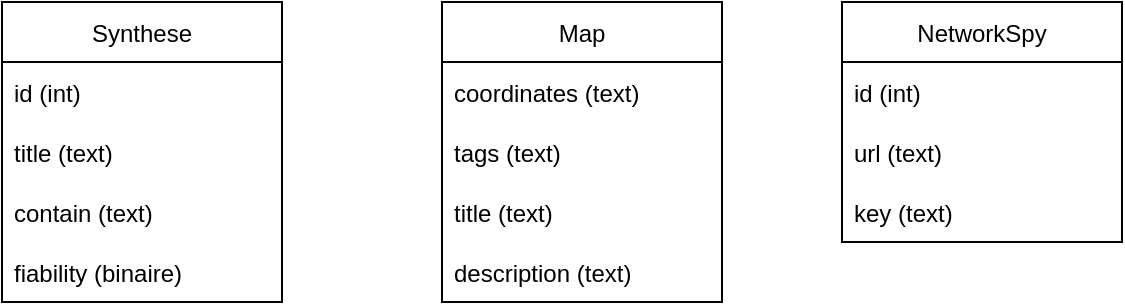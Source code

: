 <mxfile version="16.2.7" type="github">
  <diagram id="Salt5v5eWDhcBcDFuMUW" name="Page-1">
    <mxGraphModel dx="1422" dy="794" grid="1" gridSize="10" guides="1" tooltips="1" connect="1" arrows="1" fold="1" page="1" pageScale="1" pageWidth="827" pageHeight="1169" math="0" shadow="0">
      <root>
        <mxCell id="0" />
        <mxCell id="1" parent="0" />
        <mxCell id="NIx-1h7J8vUl_Qh3Dp3P-5" value="Synthese" style="swimlane;fontStyle=0;childLayout=stackLayout;horizontal=1;startSize=30;horizontalStack=0;resizeParent=1;resizeParentMax=0;resizeLast=0;collapsible=1;marginBottom=0;" vertex="1" parent="1">
          <mxGeometry x="100" y="80" width="140" height="150" as="geometry">
            <mxRectangle x="120" y="240" width="80" height="30" as="alternateBounds" />
          </mxGeometry>
        </mxCell>
        <mxCell id="NIx-1h7J8vUl_Qh3Dp3P-6" value="id (int)" style="text;strokeColor=none;fillColor=none;align=left;verticalAlign=middle;spacingLeft=4;spacingRight=4;overflow=hidden;points=[[0,0.5],[1,0.5]];portConstraint=eastwest;rotatable=0;" vertex="1" parent="NIx-1h7J8vUl_Qh3Dp3P-5">
          <mxGeometry y="30" width="140" height="30" as="geometry" />
        </mxCell>
        <mxCell id="NIx-1h7J8vUl_Qh3Dp3P-7" value="title (text)" style="text;strokeColor=none;fillColor=none;align=left;verticalAlign=middle;spacingLeft=4;spacingRight=4;overflow=hidden;points=[[0,0.5],[1,0.5]];portConstraint=eastwest;rotatable=0;" vertex="1" parent="NIx-1h7J8vUl_Qh3Dp3P-5">
          <mxGeometry y="60" width="140" height="30" as="geometry" />
        </mxCell>
        <mxCell id="NIx-1h7J8vUl_Qh3Dp3P-8" value="contain (text)" style="text;strokeColor=none;fillColor=none;align=left;verticalAlign=middle;spacingLeft=4;spacingRight=4;overflow=hidden;points=[[0,0.5],[1,0.5]];portConstraint=eastwest;rotatable=0;" vertex="1" parent="NIx-1h7J8vUl_Qh3Dp3P-5">
          <mxGeometry y="90" width="140" height="30" as="geometry" />
        </mxCell>
        <mxCell id="NIx-1h7J8vUl_Qh3Dp3P-24" value="fiability (binaire)" style="text;strokeColor=none;fillColor=none;align=left;verticalAlign=middle;spacingLeft=4;spacingRight=4;overflow=hidden;points=[[0,0.5],[1,0.5]];portConstraint=eastwest;rotatable=0;" vertex="1" parent="NIx-1h7J8vUl_Qh3Dp3P-5">
          <mxGeometry y="120" width="140" height="30" as="geometry" />
        </mxCell>
        <mxCell id="NIx-1h7J8vUl_Qh3Dp3P-9" value="Map" style="swimlane;fontStyle=0;childLayout=stackLayout;horizontal=1;startSize=30;horizontalStack=0;resizeParent=1;resizeParentMax=0;resizeLast=0;collapsible=1;marginBottom=0;" vertex="1" parent="1">
          <mxGeometry x="320" y="80" width="140" height="150" as="geometry" />
        </mxCell>
        <mxCell id="NIx-1h7J8vUl_Qh3Dp3P-10" value="coordinates (text)" style="text;strokeColor=none;fillColor=none;align=left;verticalAlign=middle;spacingLeft=4;spacingRight=4;overflow=hidden;points=[[0,0.5],[1,0.5]];portConstraint=eastwest;rotatable=0;" vertex="1" parent="NIx-1h7J8vUl_Qh3Dp3P-9">
          <mxGeometry y="30" width="140" height="30" as="geometry" />
        </mxCell>
        <mxCell id="NIx-1h7J8vUl_Qh3Dp3P-11" value="tags (text)" style="text;strokeColor=none;fillColor=none;align=left;verticalAlign=middle;spacingLeft=4;spacingRight=4;overflow=hidden;points=[[0,0.5],[1,0.5]];portConstraint=eastwest;rotatable=0;" vertex="1" parent="NIx-1h7J8vUl_Qh3Dp3P-9">
          <mxGeometry y="60" width="140" height="30" as="geometry" />
        </mxCell>
        <mxCell id="NIx-1h7J8vUl_Qh3Dp3P-12" value="title (text)" style="text;strokeColor=none;fillColor=none;align=left;verticalAlign=middle;spacingLeft=4;spacingRight=4;overflow=hidden;points=[[0,0.5],[1,0.5]];portConstraint=eastwest;rotatable=0;" vertex="1" parent="NIx-1h7J8vUl_Qh3Dp3P-9">
          <mxGeometry y="90" width="140" height="30" as="geometry" />
        </mxCell>
        <mxCell id="NIx-1h7J8vUl_Qh3Dp3P-27" value="description (text)" style="text;strokeColor=none;fillColor=none;align=left;verticalAlign=middle;spacingLeft=4;spacingRight=4;overflow=hidden;points=[[0,0.5],[1,0.5]];portConstraint=eastwest;rotatable=0;" vertex="1" parent="NIx-1h7J8vUl_Qh3Dp3P-9">
          <mxGeometry y="120" width="140" height="30" as="geometry" />
        </mxCell>
        <mxCell id="NIx-1h7J8vUl_Qh3Dp3P-13" value="NetworkSpy" style="swimlane;fontStyle=0;childLayout=stackLayout;horizontal=1;startSize=30;horizontalStack=0;resizeParent=1;resizeParentMax=0;resizeLast=0;collapsible=1;marginBottom=0;" vertex="1" parent="1">
          <mxGeometry x="520" y="80" width="140" height="120" as="geometry" />
        </mxCell>
        <mxCell id="NIx-1h7J8vUl_Qh3Dp3P-14" value="id (int)" style="text;strokeColor=none;fillColor=none;align=left;verticalAlign=middle;spacingLeft=4;spacingRight=4;overflow=hidden;points=[[0,0.5],[1,0.5]];portConstraint=eastwest;rotatable=0;" vertex="1" parent="NIx-1h7J8vUl_Qh3Dp3P-13">
          <mxGeometry y="30" width="140" height="30" as="geometry" />
        </mxCell>
        <mxCell id="NIx-1h7J8vUl_Qh3Dp3P-15" value="url (text)" style="text;strokeColor=none;fillColor=none;align=left;verticalAlign=middle;spacingLeft=4;spacingRight=4;overflow=hidden;points=[[0,0.5],[1,0.5]];portConstraint=eastwest;rotatable=0;" vertex="1" parent="NIx-1h7J8vUl_Qh3Dp3P-13">
          <mxGeometry y="60" width="140" height="30" as="geometry" />
        </mxCell>
        <mxCell id="NIx-1h7J8vUl_Qh3Dp3P-16" value="key (text)" style="text;strokeColor=none;fillColor=none;align=left;verticalAlign=middle;spacingLeft=4;spacingRight=4;overflow=hidden;points=[[0,0.5],[1,0.5]];portConstraint=eastwest;rotatable=0;" vertex="1" parent="NIx-1h7J8vUl_Qh3Dp3P-13">
          <mxGeometry y="90" width="140" height="30" as="geometry" />
        </mxCell>
      </root>
    </mxGraphModel>
  </diagram>
</mxfile>
